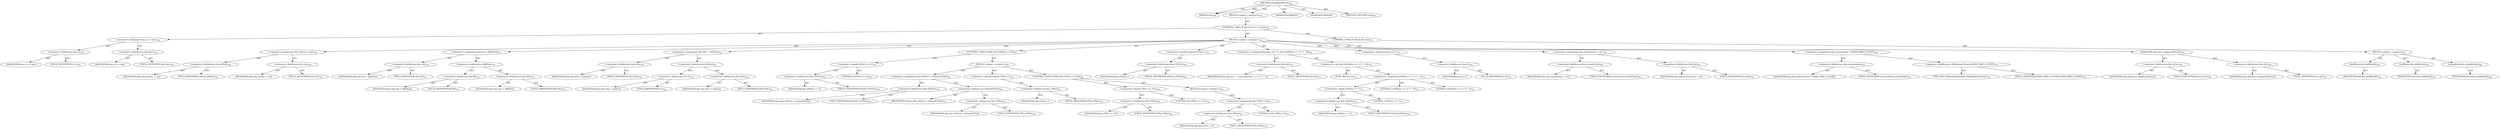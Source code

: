 digraph "setupRandPartA" {  
"111669149721" [label = <(METHOD,setupRandPartA)<SUB>738</SUB>> ]
"115964117004" [label = <(PARAM,this)<SUB>738</SUB>> ]
"25769803903" [label = <(BLOCK,&lt;empty&gt;,&lt;empty&gt;)<SUB>738</SUB>> ]
"47244640355" [label = <(CONTROL_STRUCTURE,IF,if (i2 &lt;= last))<SUB>739</SUB>> ]
"30064771876" [label = <(&lt;operator&gt;.lessEqualsThan,i2 &lt;= last)<SUB>739</SUB>> ]
"30064771877" [label = <(&lt;operator&gt;.fieldAccess,this.i2)<SUB>739</SUB>> ]
"68719477394" [label = <(IDENTIFIER,this,i2 &lt;= last)> ]
"55834575019" [label = <(FIELD_IDENTIFIER,i2,i2)<SUB>739</SUB>> ]
"30064771878" [label = <(&lt;operator&gt;.fieldAccess,this.last)<SUB>739</SUB>> ]
"68719477395" [label = <(IDENTIFIER,this,i2 &lt;= last)> ]
"55834575020" [label = <(FIELD_IDENTIFIER,last,last)<SUB>739</SUB>> ]
"25769803904" [label = <(BLOCK,&lt;empty&gt;,&lt;empty&gt;)<SUB>739</SUB>> ]
"30064771879" [label = <(&lt;operator&gt;.assignment,this.chPrev = ch2)<SUB>740</SUB>> ]
"30064771880" [label = <(&lt;operator&gt;.fieldAccess,this.chPrev)<SUB>740</SUB>> ]
"68719477396" [label = <(IDENTIFIER,this,this.chPrev = ch2)> ]
"55834575021" [label = <(FIELD_IDENTIFIER,chPrev,chPrev)<SUB>740</SUB>> ]
"30064771881" [label = <(&lt;operator&gt;.fieldAccess,this.ch2)<SUB>740</SUB>> ]
"68719477397" [label = <(IDENTIFIER,this,this.chPrev = ch2)> ]
"55834575022" [label = <(FIELD_IDENTIFIER,ch2,ch2)<SUB>740</SUB>> ]
"30064771882" [label = <(&lt;operator&gt;.assignment,this.ch2 = ll8[tPos])<SUB>741</SUB>> ]
"30064771883" [label = <(&lt;operator&gt;.fieldAccess,this.ch2)<SUB>741</SUB>> ]
"68719477398" [label = <(IDENTIFIER,this,this.ch2 = ll8[tPos])> ]
"55834575023" [label = <(FIELD_IDENTIFIER,ch2,ch2)<SUB>741</SUB>> ]
"30064771884" [label = <(&lt;operator&gt;.indexAccess,ll8[tPos])<SUB>741</SUB>> ]
"30064771885" [label = <(&lt;operator&gt;.fieldAccess,this.ll8)<SUB>741</SUB>> ]
"68719477399" [label = <(IDENTIFIER,this,this.ch2 = ll8[tPos])> ]
"55834575024" [label = <(FIELD_IDENTIFIER,ll8,ll8)<SUB>741</SUB>> ]
"30064771886" [label = <(&lt;operator&gt;.fieldAccess,this.tPos)<SUB>741</SUB>> ]
"68719477400" [label = <(IDENTIFIER,this,this.ch2 = ll8[tPos])> ]
"55834575025" [label = <(FIELD_IDENTIFIER,tPos,tPos)<SUB>741</SUB>> ]
"30064771887" [label = <(&lt;operator&gt;.assignment,this.tPos = tt[tPos])<SUB>742</SUB>> ]
"30064771888" [label = <(&lt;operator&gt;.fieldAccess,this.tPos)<SUB>742</SUB>> ]
"68719477401" [label = <(IDENTIFIER,this,this.tPos = tt[tPos])> ]
"55834575026" [label = <(FIELD_IDENTIFIER,tPos,tPos)<SUB>742</SUB>> ]
"30064771889" [label = <(&lt;operator&gt;.indexAccess,tt[tPos])<SUB>742</SUB>> ]
"30064771890" [label = <(&lt;operator&gt;.fieldAccess,this.tt)<SUB>742</SUB>> ]
"68719477402" [label = <(IDENTIFIER,this,this.tPos = tt[tPos])> ]
"55834575027" [label = <(FIELD_IDENTIFIER,tt,tt)<SUB>742</SUB>> ]
"30064771891" [label = <(&lt;operator&gt;.fieldAccess,this.tPos)<SUB>742</SUB>> ]
"68719477403" [label = <(IDENTIFIER,this,this.tPos = tt[tPos])> ]
"55834575028" [label = <(FIELD_IDENTIFIER,tPos,tPos)<SUB>742</SUB>> ]
"47244640356" [label = <(CONTROL_STRUCTURE,IF,if (rNToGo == 0))<SUB>743</SUB>> ]
"30064771892" [label = <(&lt;operator&gt;.equals,rNToGo == 0)<SUB>743</SUB>> ]
"30064771893" [label = <(&lt;operator&gt;.fieldAccess,this.rNToGo)<SUB>743</SUB>> ]
"68719477404" [label = <(IDENTIFIER,this,rNToGo == 0)> ]
"55834575029" [label = <(FIELD_IDENTIFIER,rNToGo,rNToGo)<SUB>743</SUB>> ]
"90194313417" [label = <(LITERAL,0,rNToGo == 0)<SUB>743</SUB>> ]
"25769803905" [label = <(BLOCK,&lt;empty&gt;,&lt;empty&gt;)<SUB>743</SUB>> ]
"30064771894" [label = <(&lt;operator&gt;.assignment,this.rNToGo = rNums[rTPos])<SUB>744</SUB>> ]
"30064771895" [label = <(&lt;operator&gt;.fieldAccess,this.rNToGo)<SUB>744</SUB>> ]
"68719477405" [label = <(IDENTIFIER,this,this.rNToGo = rNums[rTPos])> ]
"55834575030" [label = <(FIELD_IDENTIFIER,rNToGo,rNToGo)<SUB>744</SUB>> ]
"30064771896" [label = <(&lt;operator&gt;.indexAccess,rNums[rTPos])<SUB>744</SUB>> ]
"68719477406" [label = <(IDENTIFIER,rNums,this.rNToGo = rNums[rTPos])<SUB>744</SUB>> ]
"30064771897" [label = <(&lt;operator&gt;.fieldAccess,this.rTPos)<SUB>744</SUB>> ]
"68719477407" [label = <(IDENTIFIER,this,this.rNToGo = rNums[rTPos])> ]
"55834575031" [label = <(FIELD_IDENTIFIER,rTPos,rTPos)<SUB>744</SUB>> ]
"30064771898" [label = <(&lt;operator&gt;.postIncrement,rTPos++)<SUB>745</SUB>> ]
"30064771899" [label = <(&lt;operator&gt;.fieldAccess,this.rTPos)<SUB>745</SUB>> ]
"68719477408" [label = <(IDENTIFIER,this,rTPos++)> ]
"55834575032" [label = <(FIELD_IDENTIFIER,rTPos,rTPos)<SUB>745</SUB>> ]
"47244640357" [label = <(CONTROL_STRUCTURE,IF,if (rTPos == 512))<SUB>746</SUB>> ]
"30064771900" [label = <(&lt;operator&gt;.equals,rTPos == 512)<SUB>746</SUB>> ]
"30064771901" [label = <(&lt;operator&gt;.fieldAccess,this.rTPos)<SUB>746</SUB>> ]
"68719477409" [label = <(IDENTIFIER,this,rTPos == 512)> ]
"55834575033" [label = <(FIELD_IDENTIFIER,rTPos,rTPos)<SUB>746</SUB>> ]
"90194313418" [label = <(LITERAL,512,rTPos == 512)<SUB>746</SUB>> ]
"25769803906" [label = <(BLOCK,&lt;empty&gt;,&lt;empty&gt;)<SUB>746</SUB>> ]
"30064771902" [label = <(&lt;operator&gt;.assignment,this.rTPos = 0)<SUB>747</SUB>> ]
"30064771903" [label = <(&lt;operator&gt;.fieldAccess,this.rTPos)<SUB>747</SUB>> ]
"68719477410" [label = <(IDENTIFIER,this,this.rTPos = 0)> ]
"55834575034" [label = <(FIELD_IDENTIFIER,rTPos,rTPos)<SUB>747</SUB>> ]
"90194313419" [label = <(LITERAL,0,this.rTPos = 0)<SUB>747</SUB>> ]
"30064771904" [label = <(&lt;operator&gt;.postDecrement,rNToGo--)<SUB>750</SUB>> ]
"30064771905" [label = <(&lt;operator&gt;.fieldAccess,this.rNToGo)<SUB>750</SUB>> ]
"68719477411" [label = <(IDENTIFIER,this,rNToGo--)> ]
"55834575035" [label = <(FIELD_IDENTIFIER,rNToGo,rNToGo)<SUB>750</SUB>> ]
"30064771906" [label = <(&lt;operators&gt;.assignmentXor,this.ch2 ^= (int) ((rNToGo == 1) ? 1 : 0))<SUB>751</SUB>> ]
"30064771907" [label = <(&lt;operator&gt;.fieldAccess,this.ch2)<SUB>751</SUB>> ]
"68719477412" [label = <(IDENTIFIER,this,this.ch2 ^= (int) ((rNToGo == 1) ? 1 : 0))> ]
"55834575036" [label = <(FIELD_IDENTIFIER,ch2,ch2)<SUB>751</SUB>> ]
"30064771908" [label = <(&lt;operator&gt;.cast,(int) ((rNToGo == 1) ? 1 : 0))<SUB>751</SUB>> ]
"180388626454" [label = <(TYPE_REF,int,int)<SUB>751</SUB>> ]
"30064771909" [label = <(&lt;operator&gt;.conditional,(rNToGo == 1) ? 1 : 0)<SUB>751</SUB>> ]
"30064771910" [label = <(&lt;operator&gt;.equals,rNToGo == 1)<SUB>751</SUB>> ]
"30064771911" [label = <(&lt;operator&gt;.fieldAccess,this.rNToGo)<SUB>751</SUB>> ]
"68719477413" [label = <(IDENTIFIER,this,rNToGo == 1)> ]
"55834575037" [label = <(FIELD_IDENTIFIER,rNToGo,rNToGo)<SUB>751</SUB>> ]
"90194313420" [label = <(LITERAL,1,rNToGo == 1)<SUB>751</SUB>> ]
"90194313421" [label = <(LITERAL,1,(rNToGo == 1) ? 1 : 0)<SUB>751</SUB>> ]
"90194313422" [label = <(LITERAL,0,(rNToGo == 1) ? 1 : 0)<SUB>751</SUB>> ]
"30064771912" [label = <(&lt;operator&gt;.postIncrement,i2++)<SUB>752</SUB>> ]
"30064771913" [label = <(&lt;operator&gt;.fieldAccess,this.i2)<SUB>752</SUB>> ]
"68719477414" [label = <(IDENTIFIER,this,i2++)> ]
"55834575038" [label = <(FIELD_IDENTIFIER,i2,i2)<SUB>752</SUB>> ]
"30064771914" [label = <(&lt;operator&gt;.assignment,this.currentChar = ch2)<SUB>754</SUB>> ]
"30064771915" [label = <(&lt;operator&gt;.fieldAccess,this.currentChar)<SUB>754</SUB>> ]
"68719477415" [label = <(IDENTIFIER,this,this.currentChar = ch2)> ]
"55834575039" [label = <(FIELD_IDENTIFIER,currentChar,currentChar)<SUB>754</SUB>> ]
"30064771916" [label = <(&lt;operator&gt;.fieldAccess,this.ch2)<SUB>754</SUB>> ]
"68719477416" [label = <(IDENTIFIER,this,this.currentChar = ch2)> ]
"55834575040" [label = <(FIELD_IDENTIFIER,ch2,ch2)<SUB>754</SUB>> ]
"30064771917" [label = <(&lt;operator&gt;.assignment,this.currentState = RAND_PART_B_STATE)<SUB>755</SUB>> ]
"30064771918" [label = <(&lt;operator&gt;.fieldAccess,this.currentState)<SUB>755</SUB>> ]
"68719477417" [label = <(IDENTIFIER,this,this.currentState = RAND_PART_B_STATE)> ]
"55834575041" [label = <(FIELD_IDENTIFIER,currentState,currentState)<SUB>755</SUB>> ]
"30064771919" [label = <(&lt;operator&gt;.fieldAccess,CBZip2InputStream.RAND_PART_B_STATE)<SUB>755</SUB>> ]
"180388626455" [label = <(TYPE_REF,CBZip2InputStream,CBZip2InputStream)<SUB>755</SUB>> ]
"55834575042" [label = <(FIELD_IDENTIFIER,RAND_PART_B_STATE,RAND_PART_B_STATE)<SUB>755</SUB>> ]
"30064771920" [label = <(updateCRC,this.mCrc.updateCRC(ch2))<SUB>756</SUB>> ]
"30064771921" [label = <(&lt;operator&gt;.fieldAccess,this.mCrc)<SUB>756</SUB>> ]
"68719477418" [label = <(IDENTIFIER,this,this.mCrc.updateCRC(ch2))> ]
"55834575043" [label = <(FIELD_IDENTIFIER,mCrc,mCrc)<SUB>756</SUB>> ]
"30064771922" [label = <(&lt;operator&gt;.fieldAccess,this.ch2)<SUB>756</SUB>> ]
"68719477419" [label = <(IDENTIFIER,this,this.mCrc.updateCRC(ch2))> ]
"55834575044" [label = <(FIELD_IDENTIFIER,ch2,ch2)<SUB>756</SUB>> ]
"47244640358" [label = <(CONTROL_STRUCTURE,ELSE,else)<SUB>757</SUB>> ]
"25769803907" [label = <(BLOCK,&lt;empty&gt;,&lt;empty&gt;)<SUB>757</SUB>> ]
"30064771923" [label = <(endBlock,this.endBlock())<SUB>758</SUB>> ]
"68719476784" [label = <(IDENTIFIER,this,this.endBlock())<SUB>758</SUB>> ]
"30064771924" [label = <(initBlock,this.initBlock())<SUB>759</SUB>> ]
"68719476785" [label = <(IDENTIFIER,this,this.initBlock())<SUB>759</SUB>> ]
"30064771925" [label = <(setupBlock,this.setupBlock())<SUB>760</SUB>> ]
"68719476786" [label = <(IDENTIFIER,this,this.setupBlock())<SUB>760</SUB>> ]
"133143986268" [label = <(MODIFIER,PRIVATE)> ]
"133143986269" [label = <(MODIFIER,VIRTUAL)> ]
"128849018905" [label = <(METHOD_RETURN,void)<SUB>738</SUB>> ]
  "111669149721" -> "115964117004"  [ label = "AST: "] 
  "111669149721" -> "25769803903"  [ label = "AST: "] 
  "111669149721" -> "133143986268"  [ label = "AST: "] 
  "111669149721" -> "133143986269"  [ label = "AST: "] 
  "111669149721" -> "128849018905"  [ label = "AST: "] 
  "25769803903" -> "47244640355"  [ label = "AST: "] 
  "47244640355" -> "30064771876"  [ label = "AST: "] 
  "47244640355" -> "25769803904"  [ label = "AST: "] 
  "47244640355" -> "47244640358"  [ label = "AST: "] 
  "30064771876" -> "30064771877"  [ label = "AST: "] 
  "30064771876" -> "30064771878"  [ label = "AST: "] 
  "30064771877" -> "68719477394"  [ label = "AST: "] 
  "30064771877" -> "55834575019"  [ label = "AST: "] 
  "30064771878" -> "68719477395"  [ label = "AST: "] 
  "30064771878" -> "55834575020"  [ label = "AST: "] 
  "25769803904" -> "30064771879"  [ label = "AST: "] 
  "25769803904" -> "30064771882"  [ label = "AST: "] 
  "25769803904" -> "30064771887"  [ label = "AST: "] 
  "25769803904" -> "47244640356"  [ label = "AST: "] 
  "25769803904" -> "30064771904"  [ label = "AST: "] 
  "25769803904" -> "30064771906"  [ label = "AST: "] 
  "25769803904" -> "30064771912"  [ label = "AST: "] 
  "25769803904" -> "30064771914"  [ label = "AST: "] 
  "25769803904" -> "30064771917"  [ label = "AST: "] 
  "25769803904" -> "30064771920"  [ label = "AST: "] 
  "30064771879" -> "30064771880"  [ label = "AST: "] 
  "30064771879" -> "30064771881"  [ label = "AST: "] 
  "30064771880" -> "68719477396"  [ label = "AST: "] 
  "30064771880" -> "55834575021"  [ label = "AST: "] 
  "30064771881" -> "68719477397"  [ label = "AST: "] 
  "30064771881" -> "55834575022"  [ label = "AST: "] 
  "30064771882" -> "30064771883"  [ label = "AST: "] 
  "30064771882" -> "30064771884"  [ label = "AST: "] 
  "30064771883" -> "68719477398"  [ label = "AST: "] 
  "30064771883" -> "55834575023"  [ label = "AST: "] 
  "30064771884" -> "30064771885"  [ label = "AST: "] 
  "30064771884" -> "30064771886"  [ label = "AST: "] 
  "30064771885" -> "68719477399"  [ label = "AST: "] 
  "30064771885" -> "55834575024"  [ label = "AST: "] 
  "30064771886" -> "68719477400"  [ label = "AST: "] 
  "30064771886" -> "55834575025"  [ label = "AST: "] 
  "30064771887" -> "30064771888"  [ label = "AST: "] 
  "30064771887" -> "30064771889"  [ label = "AST: "] 
  "30064771888" -> "68719477401"  [ label = "AST: "] 
  "30064771888" -> "55834575026"  [ label = "AST: "] 
  "30064771889" -> "30064771890"  [ label = "AST: "] 
  "30064771889" -> "30064771891"  [ label = "AST: "] 
  "30064771890" -> "68719477402"  [ label = "AST: "] 
  "30064771890" -> "55834575027"  [ label = "AST: "] 
  "30064771891" -> "68719477403"  [ label = "AST: "] 
  "30064771891" -> "55834575028"  [ label = "AST: "] 
  "47244640356" -> "30064771892"  [ label = "AST: "] 
  "47244640356" -> "25769803905"  [ label = "AST: "] 
  "30064771892" -> "30064771893"  [ label = "AST: "] 
  "30064771892" -> "90194313417"  [ label = "AST: "] 
  "30064771893" -> "68719477404"  [ label = "AST: "] 
  "30064771893" -> "55834575029"  [ label = "AST: "] 
  "25769803905" -> "30064771894"  [ label = "AST: "] 
  "25769803905" -> "30064771898"  [ label = "AST: "] 
  "25769803905" -> "47244640357"  [ label = "AST: "] 
  "30064771894" -> "30064771895"  [ label = "AST: "] 
  "30064771894" -> "30064771896"  [ label = "AST: "] 
  "30064771895" -> "68719477405"  [ label = "AST: "] 
  "30064771895" -> "55834575030"  [ label = "AST: "] 
  "30064771896" -> "68719477406"  [ label = "AST: "] 
  "30064771896" -> "30064771897"  [ label = "AST: "] 
  "30064771897" -> "68719477407"  [ label = "AST: "] 
  "30064771897" -> "55834575031"  [ label = "AST: "] 
  "30064771898" -> "30064771899"  [ label = "AST: "] 
  "30064771899" -> "68719477408"  [ label = "AST: "] 
  "30064771899" -> "55834575032"  [ label = "AST: "] 
  "47244640357" -> "30064771900"  [ label = "AST: "] 
  "47244640357" -> "25769803906"  [ label = "AST: "] 
  "30064771900" -> "30064771901"  [ label = "AST: "] 
  "30064771900" -> "90194313418"  [ label = "AST: "] 
  "30064771901" -> "68719477409"  [ label = "AST: "] 
  "30064771901" -> "55834575033"  [ label = "AST: "] 
  "25769803906" -> "30064771902"  [ label = "AST: "] 
  "30064771902" -> "30064771903"  [ label = "AST: "] 
  "30064771902" -> "90194313419"  [ label = "AST: "] 
  "30064771903" -> "68719477410"  [ label = "AST: "] 
  "30064771903" -> "55834575034"  [ label = "AST: "] 
  "30064771904" -> "30064771905"  [ label = "AST: "] 
  "30064771905" -> "68719477411"  [ label = "AST: "] 
  "30064771905" -> "55834575035"  [ label = "AST: "] 
  "30064771906" -> "30064771907"  [ label = "AST: "] 
  "30064771906" -> "30064771908"  [ label = "AST: "] 
  "30064771907" -> "68719477412"  [ label = "AST: "] 
  "30064771907" -> "55834575036"  [ label = "AST: "] 
  "30064771908" -> "180388626454"  [ label = "AST: "] 
  "30064771908" -> "30064771909"  [ label = "AST: "] 
  "30064771909" -> "30064771910"  [ label = "AST: "] 
  "30064771909" -> "90194313421"  [ label = "AST: "] 
  "30064771909" -> "90194313422"  [ label = "AST: "] 
  "30064771910" -> "30064771911"  [ label = "AST: "] 
  "30064771910" -> "90194313420"  [ label = "AST: "] 
  "30064771911" -> "68719477413"  [ label = "AST: "] 
  "30064771911" -> "55834575037"  [ label = "AST: "] 
  "30064771912" -> "30064771913"  [ label = "AST: "] 
  "30064771913" -> "68719477414"  [ label = "AST: "] 
  "30064771913" -> "55834575038"  [ label = "AST: "] 
  "30064771914" -> "30064771915"  [ label = "AST: "] 
  "30064771914" -> "30064771916"  [ label = "AST: "] 
  "30064771915" -> "68719477415"  [ label = "AST: "] 
  "30064771915" -> "55834575039"  [ label = "AST: "] 
  "30064771916" -> "68719477416"  [ label = "AST: "] 
  "30064771916" -> "55834575040"  [ label = "AST: "] 
  "30064771917" -> "30064771918"  [ label = "AST: "] 
  "30064771917" -> "30064771919"  [ label = "AST: "] 
  "30064771918" -> "68719477417"  [ label = "AST: "] 
  "30064771918" -> "55834575041"  [ label = "AST: "] 
  "30064771919" -> "180388626455"  [ label = "AST: "] 
  "30064771919" -> "55834575042"  [ label = "AST: "] 
  "30064771920" -> "30064771921"  [ label = "AST: "] 
  "30064771920" -> "30064771922"  [ label = "AST: "] 
  "30064771921" -> "68719477418"  [ label = "AST: "] 
  "30064771921" -> "55834575043"  [ label = "AST: "] 
  "30064771922" -> "68719477419"  [ label = "AST: "] 
  "30064771922" -> "55834575044"  [ label = "AST: "] 
  "47244640358" -> "25769803907"  [ label = "AST: "] 
  "25769803907" -> "30064771923"  [ label = "AST: "] 
  "25769803907" -> "30064771924"  [ label = "AST: "] 
  "25769803907" -> "30064771925"  [ label = "AST: "] 
  "30064771923" -> "68719476784"  [ label = "AST: "] 
  "30064771924" -> "68719476785"  [ label = "AST: "] 
  "30064771925" -> "68719476786"  [ label = "AST: "] 
  "111669149721" -> "115964117004"  [ label = "DDG: "] 
}
